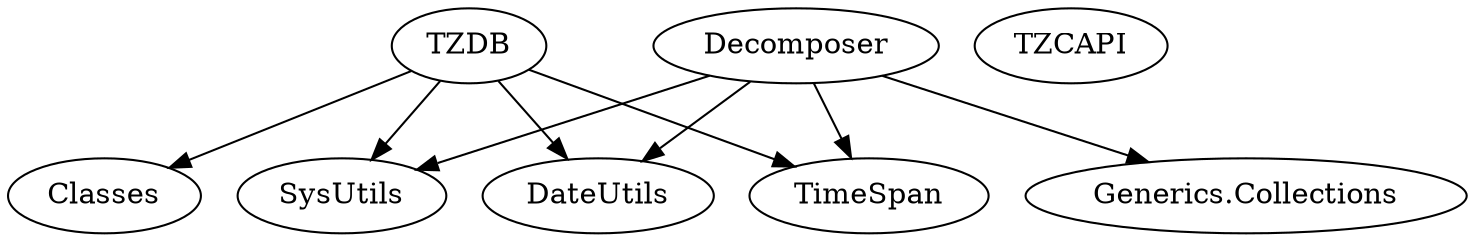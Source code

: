 DiGraph Uses {
  "Decomposer" -> "SysUtils"
  "Decomposer" -> "DateUtils"
  "Decomposer" -> "TimeSpan"
  "Decomposer" -> "Generics.Collections"
  "Decomposer" [href="Decomposer.html"]
  "TZCAPI" [href="TZCAPI.html"]
  "TZDB" -> "SysUtils"
  "TZDB" -> "DateUtils"
  "TZDB" -> "Classes"
  "TZDB" -> "TimeSpan"
  "TZDB" [href="TZDB.html"]
}
